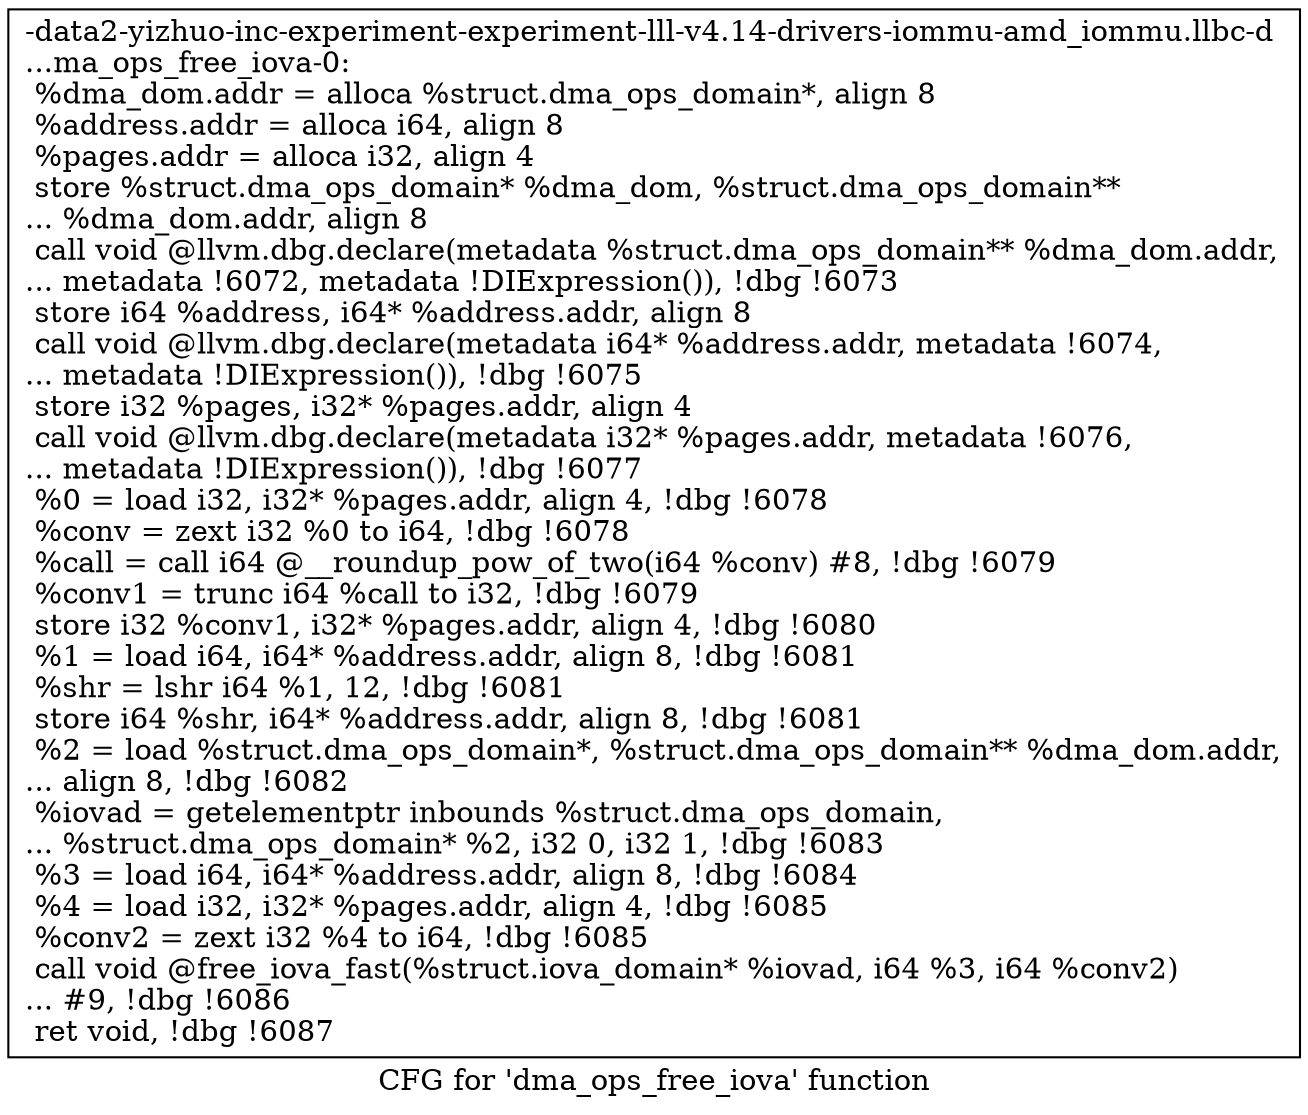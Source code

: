 digraph "CFG for 'dma_ops_free_iova' function" {
	label="CFG for 'dma_ops_free_iova' function";

	Node0x561b9495b420 [shape=record,label="{-data2-yizhuo-inc-experiment-experiment-lll-v4.14-drivers-iommu-amd_iommu.llbc-d\l...ma_ops_free_iova-0:\l  %dma_dom.addr = alloca %struct.dma_ops_domain*, align 8\l  %address.addr = alloca i64, align 8\l  %pages.addr = alloca i32, align 4\l  store %struct.dma_ops_domain* %dma_dom, %struct.dma_ops_domain**\l... %dma_dom.addr, align 8\l  call void @llvm.dbg.declare(metadata %struct.dma_ops_domain** %dma_dom.addr,\l... metadata !6072, metadata !DIExpression()), !dbg !6073\l  store i64 %address, i64* %address.addr, align 8\l  call void @llvm.dbg.declare(metadata i64* %address.addr, metadata !6074,\l... metadata !DIExpression()), !dbg !6075\l  store i32 %pages, i32* %pages.addr, align 4\l  call void @llvm.dbg.declare(metadata i32* %pages.addr, metadata !6076,\l... metadata !DIExpression()), !dbg !6077\l  %0 = load i32, i32* %pages.addr, align 4, !dbg !6078\l  %conv = zext i32 %0 to i64, !dbg !6078\l  %call = call i64 @__roundup_pow_of_two(i64 %conv) #8, !dbg !6079\l  %conv1 = trunc i64 %call to i32, !dbg !6079\l  store i32 %conv1, i32* %pages.addr, align 4, !dbg !6080\l  %1 = load i64, i64* %address.addr, align 8, !dbg !6081\l  %shr = lshr i64 %1, 12, !dbg !6081\l  store i64 %shr, i64* %address.addr, align 8, !dbg !6081\l  %2 = load %struct.dma_ops_domain*, %struct.dma_ops_domain** %dma_dom.addr,\l... align 8, !dbg !6082\l  %iovad = getelementptr inbounds %struct.dma_ops_domain,\l... %struct.dma_ops_domain* %2, i32 0, i32 1, !dbg !6083\l  %3 = load i64, i64* %address.addr, align 8, !dbg !6084\l  %4 = load i32, i32* %pages.addr, align 4, !dbg !6085\l  %conv2 = zext i32 %4 to i64, !dbg !6085\l  call void @free_iova_fast(%struct.iova_domain* %iovad, i64 %3, i64 %conv2)\l... #9, !dbg !6086\l  ret void, !dbg !6087\l}"];
}

